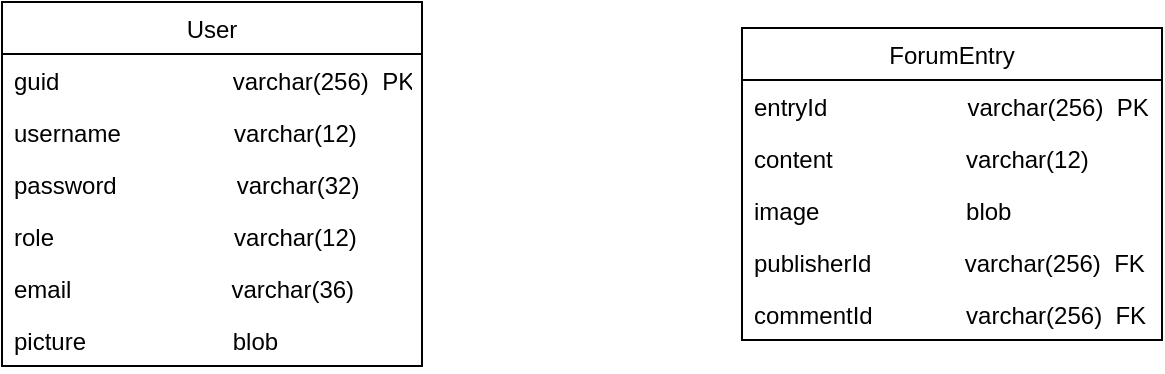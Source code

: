 <mxfile version="16.6.3" type="github">
  <diagram name="Page-1" id="a7904f86-f2b4-8e86-fa97-74104820619b">
    <mxGraphModel dx="569" dy="333" grid="1" gridSize="10" guides="1" tooltips="1" connect="1" arrows="1" fold="1" page="1" pageScale="1" pageWidth="1100" pageHeight="850" background="none" math="0" shadow="0">
      <root>
        <mxCell id="0" />
        <mxCell id="1" parent="0" />
        <mxCell id="T3EB_kk_C94VqNP_aqtN-17" value="User" style="swimlane;fontStyle=0;childLayout=stackLayout;horizontal=1;startSize=26;fillColor=none;horizontalStack=0;resizeParent=1;resizeParentMax=0;resizeLast=0;collapsible=1;marginBottom=0;" vertex="1" parent="1">
          <mxGeometry x="20" y="10" width="210" height="182" as="geometry" />
        </mxCell>
        <mxCell id="T3EB_kk_C94VqNP_aqtN-18" value="guid                          varchar(256)  PK" style="text;strokeColor=none;fillColor=none;align=left;verticalAlign=top;spacingLeft=4;spacingRight=4;overflow=hidden;rotatable=0;points=[[0,0.5],[1,0.5]];portConstraint=eastwest;" vertex="1" parent="T3EB_kk_C94VqNP_aqtN-17">
          <mxGeometry y="26" width="210" height="26" as="geometry" />
        </mxCell>
        <mxCell id="T3EB_kk_C94VqNP_aqtN-19" value="username                 varchar(12) " style="text;strokeColor=none;fillColor=none;align=left;verticalAlign=top;spacingLeft=4;spacingRight=4;overflow=hidden;rotatable=0;points=[[0,0.5],[1,0.5]];portConstraint=eastwest;" vertex="1" parent="T3EB_kk_C94VqNP_aqtN-17">
          <mxGeometry y="52" width="210" height="26" as="geometry" />
        </mxCell>
        <mxCell id="T3EB_kk_C94VqNP_aqtN-20" value="password                  varchar(32)" style="text;strokeColor=none;fillColor=none;align=left;verticalAlign=top;spacingLeft=4;spacingRight=4;overflow=hidden;rotatable=0;points=[[0,0.5],[1,0.5]];portConstraint=eastwest;" vertex="1" parent="T3EB_kk_C94VqNP_aqtN-17">
          <mxGeometry y="78" width="210" height="26" as="geometry" />
        </mxCell>
        <mxCell id="T3EB_kk_C94VqNP_aqtN-24" value="role                           varchar(12)" style="text;strokeColor=none;fillColor=none;align=left;verticalAlign=top;spacingLeft=4;spacingRight=4;overflow=hidden;rotatable=0;points=[[0,0.5],[1,0.5]];portConstraint=eastwest;" vertex="1" parent="T3EB_kk_C94VqNP_aqtN-17">
          <mxGeometry y="104" width="210" height="26" as="geometry" />
        </mxCell>
        <mxCell id="T3EB_kk_C94VqNP_aqtN-23" value="email                        varchar(36)" style="text;strokeColor=none;fillColor=none;align=left;verticalAlign=top;spacingLeft=4;spacingRight=4;overflow=hidden;rotatable=0;points=[[0,0.5],[1,0.5]];portConstraint=eastwest;" vertex="1" parent="T3EB_kk_C94VqNP_aqtN-17">
          <mxGeometry y="130" width="210" height="26" as="geometry" />
        </mxCell>
        <mxCell id="T3EB_kk_C94VqNP_aqtN-25" value="picture                      blob" style="text;strokeColor=none;fillColor=none;align=left;verticalAlign=top;spacingLeft=4;spacingRight=4;overflow=hidden;rotatable=0;points=[[0,0.5],[1,0.5]];portConstraint=eastwest;" vertex="1" parent="T3EB_kk_C94VqNP_aqtN-17">
          <mxGeometry y="156" width="210" height="26" as="geometry" />
        </mxCell>
        <mxCell id="T3EB_kk_C94VqNP_aqtN-26" value="ForumEntry" style="swimlane;fontStyle=0;childLayout=stackLayout;horizontal=1;startSize=26;fillColor=none;horizontalStack=0;resizeParent=1;resizeParentMax=0;resizeLast=0;collapsible=1;marginBottom=0;" vertex="1" parent="1">
          <mxGeometry x="390" y="23" width="210" height="156" as="geometry" />
        </mxCell>
        <mxCell id="T3EB_kk_C94VqNP_aqtN-27" value="entryId                     varchar(256)  PK" style="text;strokeColor=none;fillColor=none;align=left;verticalAlign=top;spacingLeft=4;spacingRight=4;overflow=hidden;rotatable=0;points=[[0,0.5],[1,0.5]];portConstraint=eastwest;" vertex="1" parent="T3EB_kk_C94VqNP_aqtN-26">
          <mxGeometry y="26" width="210" height="26" as="geometry" />
        </mxCell>
        <mxCell id="T3EB_kk_C94VqNP_aqtN-28" value="content                    varchar(12) " style="text;strokeColor=none;fillColor=none;align=left;verticalAlign=top;spacingLeft=4;spacingRight=4;overflow=hidden;rotatable=0;points=[[0,0.5],[1,0.5]];portConstraint=eastwest;" vertex="1" parent="T3EB_kk_C94VqNP_aqtN-26">
          <mxGeometry y="52" width="210" height="26" as="geometry" />
        </mxCell>
        <mxCell id="T3EB_kk_C94VqNP_aqtN-29" value="image                      blob" style="text;strokeColor=none;fillColor=none;align=left;verticalAlign=top;spacingLeft=4;spacingRight=4;overflow=hidden;rotatable=0;points=[[0,0.5],[1,0.5]];portConstraint=eastwest;" vertex="1" parent="T3EB_kk_C94VqNP_aqtN-26">
          <mxGeometry y="78" width="210" height="26" as="geometry" />
        </mxCell>
        <mxCell id="T3EB_kk_C94VqNP_aqtN-30" value="publisherId              varchar(256)  FK" style="text;strokeColor=none;fillColor=none;align=left;verticalAlign=top;spacingLeft=4;spacingRight=4;overflow=hidden;rotatable=0;points=[[0,0.5],[1,0.5]];portConstraint=eastwest;" vertex="1" parent="T3EB_kk_C94VqNP_aqtN-26">
          <mxGeometry y="104" width="210" height="26" as="geometry" />
        </mxCell>
        <mxCell id="T3EB_kk_C94VqNP_aqtN-31" value="commentId              varchar(256)  FK" style="text;strokeColor=none;fillColor=none;align=left;verticalAlign=top;spacingLeft=4;spacingRight=4;overflow=hidden;rotatable=0;points=[[0,0.5],[1,0.5]];portConstraint=eastwest;" vertex="1" parent="T3EB_kk_C94VqNP_aqtN-26">
          <mxGeometry y="130" width="210" height="26" as="geometry" />
        </mxCell>
      </root>
    </mxGraphModel>
  </diagram>
</mxfile>
